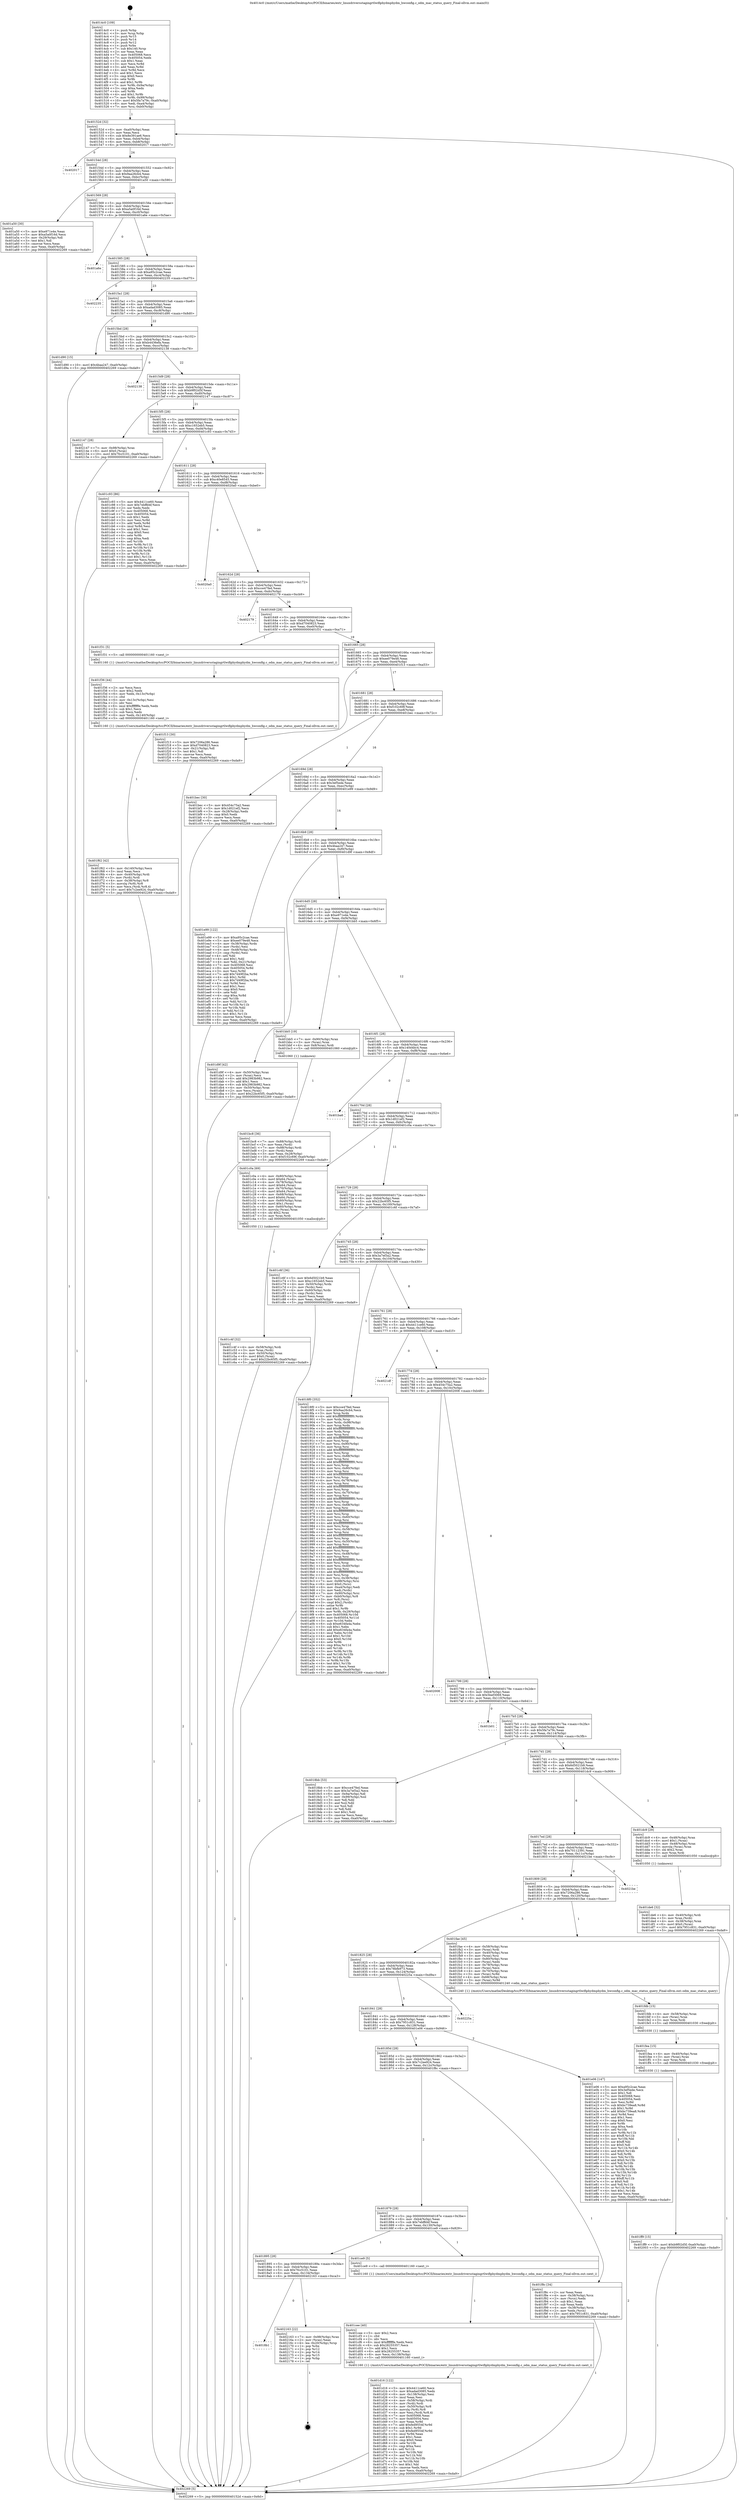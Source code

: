 digraph "0x4014c0" {
  label = "0x4014c0 (/mnt/c/Users/mathe/Desktop/tcc/POCII/binaries/extr_linuxdriversstagingrtlwifiphydmphydm_hwconfig.c_odm_mac_status_query_Final-ollvm.out::main(0))"
  labelloc = "t"
  node[shape=record]

  Entry [label="",width=0.3,height=0.3,shape=circle,fillcolor=black,style=filled]
  "0x40152d" [label="{
     0x40152d [32]\l
     | [instrs]\l
     &nbsp;&nbsp;0x40152d \<+6\>: mov -0xa0(%rbp),%eax\l
     &nbsp;&nbsp;0x401533 \<+2\>: mov %eax,%ecx\l
     &nbsp;&nbsp;0x401535 \<+6\>: sub $0x8e391ae6,%ecx\l
     &nbsp;&nbsp;0x40153b \<+6\>: mov %eax,-0xb4(%rbp)\l
     &nbsp;&nbsp;0x401541 \<+6\>: mov %ecx,-0xb8(%rbp)\l
     &nbsp;&nbsp;0x401547 \<+6\>: je 0000000000402017 \<main+0xb57\>\l
  }"]
  "0x402017" [label="{
     0x402017\l
  }", style=dashed]
  "0x40154d" [label="{
     0x40154d [28]\l
     | [instrs]\l
     &nbsp;&nbsp;0x40154d \<+5\>: jmp 0000000000401552 \<main+0x92\>\l
     &nbsp;&nbsp;0x401552 \<+6\>: mov -0xb4(%rbp),%eax\l
     &nbsp;&nbsp;0x401558 \<+5\>: sub $0x9aa26cb4,%eax\l
     &nbsp;&nbsp;0x40155d \<+6\>: mov %eax,-0xbc(%rbp)\l
     &nbsp;&nbsp;0x401563 \<+6\>: je 0000000000401a50 \<main+0x590\>\l
  }"]
  Exit [label="",width=0.3,height=0.3,shape=circle,fillcolor=black,style=filled,peripheries=2]
  "0x401a50" [label="{
     0x401a50 [30]\l
     | [instrs]\l
     &nbsp;&nbsp;0x401a50 \<+5\>: mov $0xe971e4e,%eax\l
     &nbsp;&nbsp;0x401a55 \<+5\>: mov $0xa5a0f16d,%ecx\l
     &nbsp;&nbsp;0x401a5a \<+3\>: mov -0x29(%rbp),%dl\l
     &nbsp;&nbsp;0x401a5d \<+3\>: test $0x1,%dl\l
     &nbsp;&nbsp;0x401a60 \<+3\>: cmovne %ecx,%eax\l
     &nbsp;&nbsp;0x401a63 \<+6\>: mov %eax,-0xa0(%rbp)\l
     &nbsp;&nbsp;0x401a69 \<+5\>: jmp 0000000000402269 \<main+0xda9\>\l
  }"]
  "0x401569" [label="{
     0x401569 [28]\l
     | [instrs]\l
     &nbsp;&nbsp;0x401569 \<+5\>: jmp 000000000040156e \<main+0xae\>\l
     &nbsp;&nbsp;0x40156e \<+6\>: mov -0xb4(%rbp),%eax\l
     &nbsp;&nbsp;0x401574 \<+5\>: sub $0xa5a0f16d,%eax\l
     &nbsp;&nbsp;0x401579 \<+6\>: mov %eax,-0xc0(%rbp)\l
     &nbsp;&nbsp;0x40157f \<+6\>: je 0000000000401a6e \<main+0x5ae\>\l
  }"]
  "0x4018b1" [label="{
     0x4018b1\l
  }", style=dashed]
  "0x401a6e" [label="{
     0x401a6e\l
  }", style=dashed]
  "0x401585" [label="{
     0x401585 [28]\l
     | [instrs]\l
     &nbsp;&nbsp;0x401585 \<+5\>: jmp 000000000040158a \<main+0xca\>\l
     &nbsp;&nbsp;0x40158a \<+6\>: mov -0xb4(%rbp),%eax\l
     &nbsp;&nbsp;0x401590 \<+5\>: sub $0xa95c2cae,%eax\l
     &nbsp;&nbsp;0x401595 \<+6\>: mov %eax,-0xc4(%rbp)\l
     &nbsp;&nbsp;0x40159b \<+6\>: je 0000000000402235 \<main+0xd75\>\l
  }"]
  "0x402163" [label="{
     0x402163 [22]\l
     | [instrs]\l
     &nbsp;&nbsp;0x402163 \<+7\>: mov -0x98(%rbp),%rax\l
     &nbsp;&nbsp;0x40216a \<+2\>: mov (%rax),%eax\l
     &nbsp;&nbsp;0x40216c \<+4\>: lea -0x20(%rbp),%rsp\l
     &nbsp;&nbsp;0x402170 \<+1\>: pop %rbx\l
     &nbsp;&nbsp;0x402171 \<+2\>: pop %r12\l
     &nbsp;&nbsp;0x402173 \<+2\>: pop %r14\l
     &nbsp;&nbsp;0x402175 \<+2\>: pop %r15\l
     &nbsp;&nbsp;0x402177 \<+1\>: pop %rbp\l
     &nbsp;&nbsp;0x402178 \<+1\>: ret\l
  }"]
  "0x402235" [label="{
     0x402235\l
  }", style=dashed]
  "0x4015a1" [label="{
     0x4015a1 [28]\l
     | [instrs]\l
     &nbsp;&nbsp;0x4015a1 \<+5\>: jmp 00000000004015a6 \<main+0xe6\>\l
     &nbsp;&nbsp;0x4015a6 \<+6\>: mov -0xb4(%rbp),%eax\l
     &nbsp;&nbsp;0x4015ac \<+5\>: sub $0xadad3085,%eax\l
     &nbsp;&nbsp;0x4015b1 \<+6\>: mov %eax,-0xc8(%rbp)\l
     &nbsp;&nbsp;0x4015b7 \<+6\>: je 0000000000401d90 \<main+0x8d0\>\l
  }"]
  "0x401ff9" [label="{
     0x401ff9 [15]\l
     | [instrs]\l
     &nbsp;&nbsp;0x401ff9 \<+10\>: movl $0xb9f02d5f,-0xa0(%rbp)\l
     &nbsp;&nbsp;0x402003 \<+5\>: jmp 0000000000402269 \<main+0xda9\>\l
  }"]
  "0x401d90" [label="{
     0x401d90 [15]\l
     | [instrs]\l
     &nbsp;&nbsp;0x401d90 \<+10\>: movl $0x4baa247,-0xa0(%rbp)\l
     &nbsp;&nbsp;0x401d9a \<+5\>: jmp 0000000000402269 \<main+0xda9\>\l
  }"]
  "0x4015bd" [label="{
     0x4015bd [28]\l
     | [instrs]\l
     &nbsp;&nbsp;0x4015bd \<+5\>: jmp 00000000004015c2 \<main+0x102\>\l
     &nbsp;&nbsp;0x4015c2 \<+6\>: mov -0xb4(%rbp),%eax\l
     &nbsp;&nbsp;0x4015c8 \<+5\>: sub $0xb4436efa,%eax\l
     &nbsp;&nbsp;0x4015cd \<+6\>: mov %eax,-0xcc(%rbp)\l
     &nbsp;&nbsp;0x4015d3 \<+6\>: je 0000000000402138 \<main+0xc78\>\l
  }"]
  "0x401fea" [label="{
     0x401fea [15]\l
     | [instrs]\l
     &nbsp;&nbsp;0x401fea \<+4\>: mov -0x40(%rbp),%rax\l
     &nbsp;&nbsp;0x401fee \<+3\>: mov (%rax),%rax\l
     &nbsp;&nbsp;0x401ff1 \<+3\>: mov %rax,%rdi\l
     &nbsp;&nbsp;0x401ff4 \<+5\>: call 0000000000401030 \<free@plt\>\l
     | [calls]\l
     &nbsp;&nbsp;0x401030 \{1\} (unknown)\l
  }"]
  "0x402138" [label="{
     0x402138\l
  }", style=dashed]
  "0x4015d9" [label="{
     0x4015d9 [28]\l
     | [instrs]\l
     &nbsp;&nbsp;0x4015d9 \<+5\>: jmp 00000000004015de \<main+0x11e\>\l
     &nbsp;&nbsp;0x4015de \<+6\>: mov -0xb4(%rbp),%eax\l
     &nbsp;&nbsp;0x4015e4 \<+5\>: sub $0xb9f02d5f,%eax\l
     &nbsp;&nbsp;0x4015e9 \<+6\>: mov %eax,-0xd0(%rbp)\l
     &nbsp;&nbsp;0x4015ef \<+6\>: je 0000000000402147 \<main+0xc87\>\l
  }"]
  "0x401fdb" [label="{
     0x401fdb [15]\l
     | [instrs]\l
     &nbsp;&nbsp;0x401fdb \<+4\>: mov -0x58(%rbp),%rax\l
     &nbsp;&nbsp;0x401fdf \<+3\>: mov (%rax),%rax\l
     &nbsp;&nbsp;0x401fe2 \<+3\>: mov %rax,%rdi\l
     &nbsp;&nbsp;0x401fe5 \<+5\>: call 0000000000401030 \<free@plt\>\l
     | [calls]\l
     &nbsp;&nbsp;0x401030 \{1\} (unknown)\l
  }"]
  "0x402147" [label="{
     0x402147 [28]\l
     | [instrs]\l
     &nbsp;&nbsp;0x402147 \<+7\>: mov -0x98(%rbp),%rax\l
     &nbsp;&nbsp;0x40214e \<+6\>: movl $0x0,(%rax)\l
     &nbsp;&nbsp;0x402154 \<+10\>: movl $0x7fcc5101,-0xa0(%rbp)\l
     &nbsp;&nbsp;0x40215e \<+5\>: jmp 0000000000402269 \<main+0xda9\>\l
  }"]
  "0x4015f5" [label="{
     0x4015f5 [28]\l
     | [instrs]\l
     &nbsp;&nbsp;0x4015f5 \<+5\>: jmp 00000000004015fa \<main+0x13a\>\l
     &nbsp;&nbsp;0x4015fa \<+6\>: mov -0xb4(%rbp),%eax\l
     &nbsp;&nbsp;0x401600 \<+5\>: sub $0xc1652eb5,%eax\l
     &nbsp;&nbsp;0x401605 \<+6\>: mov %eax,-0xd4(%rbp)\l
     &nbsp;&nbsp;0x40160b \<+6\>: je 0000000000401c93 \<main+0x7d3\>\l
  }"]
  "0x401f62" [label="{
     0x401f62 [42]\l
     | [instrs]\l
     &nbsp;&nbsp;0x401f62 \<+6\>: mov -0x140(%rbp),%ecx\l
     &nbsp;&nbsp;0x401f68 \<+3\>: imul %eax,%ecx\l
     &nbsp;&nbsp;0x401f6b \<+4\>: mov -0x40(%rbp),%rdi\l
     &nbsp;&nbsp;0x401f6f \<+3\>: mov (%rdi),%rdi\l
     &nbsp;&nbsp;0x401f72 \<+4\>: mov -0x38(%rbp),%r8\l
     &nbsp;&nbsp;0x401f76 \<+3\>: movslq (%r8),%r8\l
     &nbsp;&nbsp;0x401f79 \<+4\>: mov %ecx,(%rdi,%r8,4)\l
     &nbsp;&nbsp;0x401f7d \<+10\>: movl $0x7c2ee924,-0xa0(%rbp)\l
     &nbsp;&nbsp;0x401f87 \<+5\>: jmp 0000000000402269 \<main+0xda9\>\l
  }"]
  "0x401c93" [label="{
     0x401c93 [86]\l
     | [instrs]\l
     &nbsp;&nbsp;0x401c93 \<+5\>: mov $0x4411ce60,%eax\l
     &nbsp;&nbsp;0x401c98 \<+5\>: mov $0x7ebffd4f,%ecx\l
     &nbsp;&nbsp;0x401c9d \<+2\>: xor %edx,%edx\l
     &nbsp;&nbsp;0x401c9f \<+7\>: mov 0x405068,%esi\l
     &nbsp;&nbsp;0x401ca6 \<+7\>: mov 0x405054,%edi\l
     &nbsp;&nbsp;0x401cad \<+3\>: sub $0x1,%edx\l
     &nbsp;&nbsp;0x401cb0 \<+3\>: mov %esi,%r8d\l
     &nbsp;&nbsp;0x401cb3 \<+3\>: add %edx,%r8d\l
     &nbsp;&nbsp;0x401cb6 \<+4\>: imul %r8d,%esi\l
     &nbsp;&nbsp;0x401cba \<+3\>: and $0x1,%esi\l
     &nbsp;&nbsp;0x401cbd \<+3\>: cmp $0x0,%esi\l
     &nbsp;&nbsp;0x401cc0 \<+4\>: sete %r9b\l
     &nbsp;&nbsp;0x401cc4 \<+3\>: cmp $0xa,%edi\l
     &nbsp;&nbsp;0x401cc7 \<+4\>: setl %r10b\l
     &nbsp;&nbsp;0x401ccb \<+3\>: mov %r9b,%r11b\l
     &nbsp;&nbsp;0x401cce \<+3\>: and %r10b,%r11b\l
     &nbsp;&nbsp;0x401cd1 \<+3\>: xor %r10b,%r9b\l
     &nbsp;&nbsp;0x401cd4 \<+3\>: or %r9b,%r11b\l
     &nbsp;&nbsp;0x401cd7 \<+4\>: test $0x1,%r11b\l
     &nbsp;&nbsp;0x401cdb \<+3\>: cmovne %ecx,%eax\l
     &nbsp;&nbsp;0x401cde \<+6\>: mov %eax,-0xa0(%rbp)\l
     &nbsp;&nbsp;0x401ce4 \<+5\>: jmp 0000000000402269 \<main+0xda9\>\l
  }"]
  "0x401611" [label="{
     0x401611 [28]\l
     | [instrs]\l
     &nbsp;&nbsp;0x401611 \<+5\>: jmp 0000000000401616 \<main+0x156\>\l
     &nbsp;&nbsp;0x401616 \<+6\>: mov -0xb4(%rbp),%eax\l
     &nbsp;&nbsp;0x40161c \<+5\>: sub $0xc40e8545,%eax\l
     &nbsp;&nbsp;0x401621 \<+6\>: mov %eax,-0xd8(%rbp)\l
     &nbsp;&nbsp;0x401627 \<+6\>: je 00000000004020a0 \<main+0xbe0\>\l
  }"]
  "0x401f36" [label="{
     0x401f36 [44]\l
     | [instrs]\l
     &nbsp;&nbsp;0x401f36 \<+2\>: xor %ecx,%ecx\l
     &nbsp;&nbsp;0x401f38 \<+5\>: mov $0x2,%edx\l
     &nbsp;&nbsp;0x401f3d \<+6\>: mov %edx,-0x13c(%rbp)\l
     &nbsp;&nbsp;0x401f43 \<+1\>: cltd\l
     &nbsp;&nbsp;0x401f44 \<+6\>: mov -0x13c(%rbp),%esi\l
     &nbsp;&nbsp;0x401f4a \<+2\>: idiv %esi\l
     &nbsp;&nbsp;0x401f4c \<+6\>: imul $0xfffffffe,%edx,%edx\l
     &nbsp;&nbsp;0x401f52 \<+3\>: sub $0x1,%ecx\l
     &nbsp;&nbsp;0x401f55 \<+2\>: sub %ecx,%edx\l
     &nbsp;&nbsp;0x401f57 \<+6\>: mov %edx,-0x140(%rbp)\l
     &nbsp;&nbsp;0x401f5d \<+5\>: call 0000000000401160 \<next_i\>\l
     | [calls]\l
     &nbsp;&nbsp;0x401160 \{1\} (/mnt/c/Users/mathe/Desktop/tcc/POCII/binaries/extr_linuxdriversstagingrtlwifiphydmphydm_hwconfig.c_odm_mac_status_query_Final-ollvm.out::next_i)\l
  }"]
  "0x4020a0" [label="{
     0x4020a0\l
  }", style=dashed]
  "0x40162d" [label="{
     0x40162d [28]\l
     | [instrs]\l
     &nbsp;&nbsp;0x40162d \<+5\>: jmp 0000000000401632 \<main+0x172\>\l
     &nbsp;&nbsp;0x401632 \<+6\>: mov -0xb4(%rbp),%eax\l
     &nbsp;&nbsp;0x401638 \<+5\>: sub $0xcce47fed,%eax\l
     &nbsp;&nbsp;0x40163d \<+6\>: mov %eax,-0xdc(%rbp)\l
     &nbsp;&nbsp;0x401643 \<+6\>: je 0000000000402179 \<main+0xcb9\>\l
  }"]
  "0x401de6" [label="{
     0x401de6 [32]\l
     | [instrs]\l
     &nbsp;&nbsp;0x401de6 \<+4\>: mov -0x40(%rbp),%rdi\l
     &nbsp;&nbsp;0x401dea \<+3\>: mov %rax,(%rdi)\l
     &nbsp;&nbsp;0x401ded \<+4\>: mov -0x38(%rbp),%rax\l
     &nbsp;&nbsp;0x401df1 \<+6\>: movl $0x0,(%rax)\l
     &nbsp;&nbsp;0x401df7 \<+10\>: movl $0x7951c831,-0xa0(%rbp)\l
     &nbsp;&nbsp;0x401e01 \<+5\>: jmp 0000000000402269 \<main+0xda9\>\l
  }"]
  "0x402179" [label="{
     0x402179\l
  }", style=dashed]
  "0x401649" [label="{
     0x401649 [28]\l
     | [instrs]\l
     &nbsp;&nbsp;0x401649 \<+5\>: jmp 000000000040164e \<main+0x18e\>\l
     &nbsp;&nbsp;0x40164e \<+6\>: mov -0xb4(%rbp),%eax\l
     &nbsp;&nbsp;0x401654 \<+5\>: sub $0xd7040823,%eax\l
     &nbsp;&nbsp;0x401659 \<+6\>: mov %eax,-0xe0(%rbp)\l
     &nbsp;&nbsp;0x40165f \<+6\>: je 0000000000401f31 \<main+0xa71\>\l
  }"]
  "0x401d16" [label="{
     0x401d16 [122]\l
     | [instrs]\l
     &nbsp;&nbsp;0x401d16 \<+5\>: mov $0x4411ce60,%ecx\l
     &nbsp;&nbsp;0x401d1b \<+5\>: mov $0xadad3085,%edx\l
     &nbsp;&nbsp;0x401d20 \<+6\>: mov -0x138(%rbp),%esi\l
     &nbsp;&nbsp;0x401d26 \<+3\>: imul %eax,%esi\l
     &nbsp;&nbsp;0x401d29 \<+4\>: mov -0x58(%rbp),%rdi\l
     &nbsp;&nbsp;0x401d2d \<+3\>: mov (%rdi),%rdi\l
     &nbsp;&nbsp;0x401d30 \<+4\>: mov -0x50(%rbp),%r8\l
     &nbsp;&nbsp;0x401d34 \<+3\>: movslq (%r8),%r8\l
     &nbsp;&nbsp;0x401d37 \<+4\>: mov %esi,(%rdi,%r8,4)\l
     &nbsp;&nbsp;0x401d3b \<+7\>: mov 0x405068,%eax\l
     &nbsp;&nbsp;0x401d42 \<+7\>: mov 0x405054,%esi\l
     &nbsp;&nbsp;0x401d49 \<+3\>: mov %eax,%r9d\l
     &nbsp;&nbsp;0x401d4c \<+7\>: add $0xfed9554f,%r9d\l
     &nbsp;&nbsp;0x401d53 \<+4\>: sub $0x1,%r9d\l
     &nbsp;&nbsp;0x401d57 \<+7\>: sub $0xfed9554f,%r9d\l
     &nbsp;&nbsp;0x401d5e \<+4\>: imul %r9d,%eax\l
     &nbsp;&nbsp;0x401d62 \<+3\>: and $0x1,%eax\l
     &nbsp;&nbsp;0x401d65 \<+3\>: cmp $0x0,%eax\l
     &nbsp;&nbsp;0x401d68 \<+4\>: sete %r10b\l
     &nbsp;&nbsp;0x401d6c \<+3\>: cmp $0xa,%esi\l
     &nbsp;&nbsp;0x401d6f \<+4\>: setl %r11b\l
     &nbsp;&nbsp;0x401d73 \<+3\>: mov %r10b,%bl\l
     &nbsp;&nbsp;0x401d76 \<+3\>: and %r11b,%bl\l
     &nbsp;&nbsp;0x401d79 \<+3\>: xor %r11b,%r10b\l
     &nbsp;&nbsp;0x401d7c \<+3\>: or %r10b,%bl\l
     &nbsp;&nbsp;0x401d7f \<+3\>: test $0x1,%bl\l
     &nbsp;&nbsp;0x401d82 \<+3\>: cmovne %edx,%ecx\l
     &nbsp;&nbsp;0x401d85 \<+6\>: mov %ecx,-0xa0(%rbp)\l
     &nbsp;&nbsp;0x401d8b \<+5\>: jmp 0000000000402269 \<main+0xda9\>\l
  }"]
  "0x401f31" [label="{
     0x401f31 [5]\l
     | [instrs]\l
     &nbsp;&nbsp;0x401f31 \<+5\>: call 0000000000401160 \<next_i\>\l
     | [calls]\l
     &nbsp;&nbsp;0x401160 \{1\} (/mnt/c/Users/mathe/Desktop/tcc/POCII/binaries/extr_linuxdriversstagingrtlwifiphydmphydm_hwconfig.c_odm_mac_status_query_Final-ollvm.out::next_i)\l
  }"]
  "0x401665" [label="{
     0x401665 [28]\l
     | [instrs]\l
     &nbsp;&nbsp;0x401665 \<+5\>: jmp 000000000040166a \<main+0x1aa\>\l
     &nbsp;&nbsp;0x40166a \<+6\>: mov -0xb4(%rbp),%eax\l
     &nbsp;&nbsp;0x401670 \<+5\>: sub $0xee079e48,%eax\l
     &nbsp;&nbsp;0x401675 \<+6\>: mov %eax,-0xe4(%rbp)\l
     &nbsp;&nbsp;0x40167b \<+6\>: je 0000000000401f13 \<main+0xa53\>\l
  }"]
  "0x401cee" [label="{
     0x401cee [40]\l
     | [instrs]\l
     &nbsp;&nbsp;0x401cee \<+5\>: mov $0x2,%ecx\l
     &nbsp;&nbsp;0x401cf3 \<+1\>: cltd\l
     &nbsp;&nbsp;0x401cf4 \<+2\>: idiv %ecx\l
     &nbsp;&nbsp;0x401cf6 \<+6\>: imul $0xfffffffe,%edx,%ecx\l
     &nbsp;&nbsp;0x401cfc \<+6\>: sub $0x28255357,%ecx\l
     &nbsp;&nbsp;0x401d02 \<+3\>: add $0x1,%ecx\l
     &nbsp;&nbsp;0x401d05 \<+6\>: add $0x28255357,%ecx\l
     &nbsp;&nbsp;0x401d0b \<+6\>: mov %ecx,-0x138(%rbp)\l
     &nbsp;&nbsp;0x401d11 \<+5\>: call 0000000000401160 \<next_i\>\l
     | [calls]\l
     &nbsp;&nbsp;0x401160 \{1\} (/mnt/c/Users/mathe/Desktop/tcc/POCII/binaries/extr_linuxdriversstagingrtlwifiphydmphydm_hwconfig.c_odm_mac_status_query_Final-ollvm.out::next_i)\l
  }"]
  "0x401f13" [label="{
     0x401f13 [30]\l
     | [instrs]\l
     &nbsp;&nbsp;0x401f13 \<+5\>: mov $0x7206a286,%eax\l
     &nbsp;&nbsp;0x401f18 \<+5\>: mov $0xd7040823,%ecx\l
     &nbsp;&nbsp;0x401f1d \<+3\>: mov -0x21(%rbp),%dl\l
     &nbsp;&nbsp;0x401f20 \<+3\>: test $0x1,%dl\l
     &nbsp;&nbsp;0x401f23 \<+3\>: cmovne %ecx,%eax\l
     &nbsp;&nbsp;0x401f26 \<+6\>: mov %eax,-0xa0(%rbp)\l
     &nbsp;&nbsp;0x401f2c \<+5\>: jmp 0000000000402269 \<main+0xda9\>\l
  }"]
  "0x401681" [label="{
     0x401681 [28]\l
     | [instrs]\l
     &nbsp;&nbsp;0x401681 \<+5\>: jmp 0000000000401686 \<main+0x1c6\>\l
     &nbsp;&nbsp;0x401686 \<+6\>: mov -0xb4(%rbp),%eax\l
     &nbsp;&nbsp;0x40168c \<+5\>: sub $0xf102c69f,%eax\l
     &nbsp;&nbsp;0x401691 \<+6\>: mov %eax,-0xe8(%rbp)\l
     &nbsp;&nbsp;0x401697 \<+6\>: je 0000000000401bec \<main+0x72c\>\l
  }"]
  "0x401895" [label="{
     0x401895 [28]\l
     | [instrs]\l
     &nbsp;&nbsp;0x401895 \<+5\>: jmp 000000000040189a \<main+0x3da\>\l
     &nbsp;&nbsp;0x40189a \<+6\>: mov -0xb4(%rbp),%eax\l
     &nbsp;&nbsp;0x4018a0 \<+5\>: sub $0x7fcc5101,%eax\l
     &nbsp;&nbsp;0x4018a5 \<+6\>: mov %eax,-0x134(%rbp)\l
     &nbsp;&nbsp;0x4018ab \<+6\>: je 0000000000402163 \<main+0xca3\>\l
  }"]
  "0x401bec" [label="{
     0x401bec [30]\l
     | [instrs]\l
     &nbsp;&nbsp;0x401bec \<+5\>: mov $0x454c75a2,%eax\l
     &nbsp;&nbsp;0x401bf1 \<+5\>: mov $0x1d021ef2,%ecx\l
     &nbsp;&nbsp;0x401bf6 \<+3\>: mov -0x28(%rbp),%edx\l
     &nbsp;&nbsp;0x401bf9 \<+3\>: cmp $0x0,%edx\l
     &nbsp;&nbsp;0x401bfc \<+3\>: cmove %ecx,%eax\l
     &nbsp;&nbsp;0x401bff \<+6\>: mov %eax,-0xa0(%rbp)\l
     &nbsp;&nbsp;0x401c05 \<+5\>: jmp 0000000000402269 \<main+0xda9\>\l
  }"]
  "0x40169d" [label="{
     0x40169d [28]\l
     | [instrs]\l
     &nbsp;&nbsp;0x40169d \<+5\>: jmp 00000000004016a2 \<main+0x1e2\>\l
     &nbsp;&nbsp;0x4016a2 \<+6\>: mov -0xb4(%rbp),%eax\l
     &nbsp;&nbsp;0x4016a8 \<+5\>: sub $0x3ef5ede,%eax\l
     &nbsp;&nbsp;0x4016ad \<+6\>: mov %eax,-0xec(%rbp)\l
     &nbsp;&nbsp;0x4016b3 \<+6\>: je 0000000000401e99 \<main+0x9d9\>\l
  }"]
  "0x401ce9" [label="{
     0x401ce9 [5]\l
     | [instrs]\l
     &nbsp;&nbsp;0x401ce9 \<+5\>: call 0000000000401160 \<next_i\>\l
     | [calls]\l
     &nbsp;&nbsp;0x401160 \{1\} (/mnt/c/Users/mathe/Desktop/tcc/POCII/binaries/extr_linuxdriversstagingrtlwifiphydmphydm_hwconfig.c_odm_mac_status_query_Final-ollvm.out::next_i)\l
  }"]
  "0x401e99" [label="{
     0x401e99 [122]\l
     | [instrs]\l
     &nbsp;&nbsp;0x401e99 \<+5\>: mov $0xa95c2cae,%eax\l
     &nbsp;&nbsp;0x401e9e \<+5\>: mov $0xee079e48,%ecx\l
     &nbsp;&nbsp;0x401ea3 \<+4\>: mov -0x38(%rbp),%rdx\l
     &nbsp;&nbsp;0x401ea7 \<+2\>: mov (%rdx),%esi\l
     &nbsp;&nbsp;0x401ea9 \<+4\>: mov -0x48(%rbp),%rdx\l
     &nbsp;&nbsp;0x401ead \<+2\>: cmp (%rdx),%esi\l
     &nbsp;&nbsp;0x401eaf \<+4\>: setl %dil\l
     &nbsp;&nbsp;0x401eb3 \<+4\>: and $0x1,%dil\l
     &nbsp;&nbsp;0x401eb7 \<+4\>: mov %dil,-0x21(%rbp)\l
     &nbsp;&nbsp;0x401ebb \<+7\>: mov 0x405068,%esi\l
     &nbsp;&nbsp;0x401ec2 \<+8\>: mov 0x405054,%r8d\l
     &nbsp;&nbsp;0x401eca \<+3\>: mov %esi,%r9d\l
     &nbsp;&nbsp;0x401ecd \<+7\>: add $0x7d49f2ba,%r9d\l
     &nbsp;&nbsp;0x401ed4 \<+4\>: sub $0x1,%r9d\l
     &nbsp;&nbsp;0x401ed8 \<+7\>: sub $0x7d49f2ba,%r9d\l
     &nbsp;&nbsp;0x401edf \<+4\>: imul %r9d,%esi\l
     &nbsp;&nbsp;0x401ee3 \<+3\>: and $0x1,%esi\l
     &nbsp;&nbsp;0x401ee6 \<+3\>: cmp $0x0,%esi\l
     &nbsp;&nbsp;0x401ee9 \<+4\>: sete %dil\l
     &nbsp;&nbsp;0x401eed \<+4\>: cmp $0xa,%r8d\l
     &nbsp;&nbsp;0x401ef1 \<+4\>: setl %r10b\l
     &nbsp;&nbsp;0x401ef5 \<+3\>: mov %dil,%r11b\l
     &nbsp;&nbsp;0x401ef8 \<+3\>: and %r10b,%r11b\l
     &nbsp;&nbsp;0x401efb \<+3\>: xor %r10b,%dil\l
     &nbsp;&nbsp;0x401efe \<+3\>: or %dil,%r11b\l
     &nbsp;&nbsp;0x401f01 \<+4\>: test $0x1,%r11b\l
     &nbsp;&nbsp;0x401f05 \<+3\>: cmovne %ecx,%eax\l
     &nbsp;&nbsp;0x401f08 \<+6\>: mov %eax,-0xa0(%rbp)\l
     &nbsp;&nbsp;0x401f0e \<+5\>: jmp 0000000000402269 \<main+0xda9\>\l
  }"]
  "0x4016b9" [label="{
     0x4016b9 [28]\l
     | [instrs]\l
     &nbsp;&nbsp;0x4016b9 \<+5\>: jmp 00000000004016be \<main+0x1fe\>\l
     &nbsp;&nbsp;0x4016be \<+6\>: mov -0xb4(%rbp),%eax\l
     &nbsp;&nbsp;0x4016c4 \<+5\>: sub $0x4baa247,%eax\l
     &nbsp;&nbsp;0x4016c9 \<+6\>: mov %eax,-0xf0(%rbp)\l
     &nbsp;&nbsp;0x4016cf \<+6\>: je 0000000000401d9f \<main+0x8df\>\l
  }"]
  "0x401879" [label="{
     0x401879 [28]\l
     | [instrs]\l
     &nbsp;&nbsp;0x401879 \<+5\>: jmp 000000000040187e \<main+0x3be\>\l
     &nbsp;&nbsp;0x40187e \<+6\>: mov -0xb4(%rbp),%eax\l
     &nbsp;&nbsp;0x401884 \<+5\>: sub $0x7ebffd4f,%eax\l
     &nbsp;&nbsp;0x401889 \<+6\>: mov %eax,-0x130(%rbp)\l
     &nbsp;&nbsp;0x40188f \<+6\>: je 0000000000401ce9 \<main+0x829\>\l
  }"]
  "0x401d9f" [label="{
     0x401d9f [42]\l
     | [instrs]\l
     &nbsp;&nbsp;0x401d9f \<+4\>: mov -0x50(%rbp),%rax\l
     &nbsp;&nbsp;0x401da3 \<+2\>: mov (%rax),%ecx\l
     &nbsp;&nbsp;0x401da5 \<+6\>: add $0x2983b982,%ecx\l
     &nbsp;&nbsp;0x401dab \<+3\>: add $0x1,%ecx\l
     &nbsp;&nbsp;0x401dae \<+6\>: sub $0x2983b982,%ecx\l
     &nbsp;&nbsp;0x401db4 \<+4\>: mov -0x50(%rbp),%rax\l
     &nbsp;&nbsp;0x401db8 \<+2\>: mov %ecx,(%rax)\l
     &nbsp;&nbsp;0x401dba \<+10\>: movl $0x22bc65f5,-0xa0(%rbp)\l
     &nbsp;&nbsp;0x401dc4 \<+5\>: jmp 0000000000402269 \<main+0xda9\>\l
  }"]
  "0x4016d5" [label="{
     0x4016d5 [28]\l
     | [instrs]\l
     &nbsp;&nbsp;0x4016d5 \<+5\>: jmp 00000000004016da \<main+0x21a\>\l
     &nbsp;&nbsp;0x4016da \<+6\>: mov -0xb4(%rbp),%eax\l
     &nbsp;&nbsp;0x4016e0 \<+5\>: sub $0xe971e4e,%eax\l
     &nbsp;&nbsp;0x4016e5 \<+6\>: mov %eax,-0xf4(%rbp)\l
     &nbsp;&nbsp;0x4016eb \<+6\>: je 0000000000401bb5 \<main+0x6f5\>\l
  }"]
  "0x401f8c" [label="{
     0x401f8c [34]\l
     | [instrs]\l
     &nbsp;&nbsp;0x401f8c \<+2\>: xor %eax,%eax\l
     &nbsp;&nbsp;0x401f8e \<+4\>: mov -0x38(%rbp),%rcx\l
     &nbsp;&nbsp;0x401f92 \<+2\>: mov (%rcx),%edx\l
     &nbsp;&nbsp;0x401f94 \<+3\>: sub $0x1,%eax\l
     &nbsp;&nbsp;0x401f97 \<+2\>: sub %eax,%edx\l
     &nbsp;&nbsp;0x401f99 \<+4\>: mov -0x38(%rbp),%rcx\l
     &nbsp;&nbsp;0x401f9d \<+2\>: mov %edx,(%rcx)\l
     &nbsp;&nbsp;0x401f9f \<+10\>: movl $0x7951c831,-0xa0(%rbp)\l
     &nbsp;&nbsp;0x401fa9 \<+5\>: jmp 0000000000402269 \<main+0xda9\>\l
  }"]
  "0x401bb5" [label="{
     0x401bb5 [19]\l
     | [instrs]\l
     &nbsp;&nbsp;0x401bb5 \<+7\>: mov -0x90(%rbp),%rax\l
     &nbsp;&nbsp;0x401bbc \<+3\>: mov (%rax),%rax\l
     &nbsp;&nbsp;0x401bbf \<+4\>: mov 0x8(%rax),%rdi\l
     &nbsp;&nbsp;0x401bc3 \<+5\>: call 0000000000401060 \<atoi@plt\>\l
     | [calls]\l
     &nbsp;&nbsp;0x401060 \{1\} (unknown)\l
  }"]
  "0x4016f1" [label="{
     0x4016f1 [28]\l
     | [instrs]\l
     &nbsp;&nbsp;0x4016f1 \<+5\>: jmp 00000000004016f6 \<main+0x236\>\l
     &nbsp;&nbsp;0x4016f6 \<+6\>: mov -0xb4(%rbp),%eax\l
     &nbsp;&nbsp;0x4016fc \<+5\>: sub $0x140d4bc4,%eax\l
     &nbsp;&nbsp;0x401701 \<+6\>: mov %eax,-0xf8(%rbp)\l
     &nbsp;&nbsp;0x401707 \<+6\>: je 0000000000401ba6 \<main+0x6e6\>\l
  }"]
  "0x40185d" [label="{
     0x40185d [28]\l
     | [instrs]\l
     &nbsp;&nbsp;0x40185d \<+5\>: jmp 0000000000401862 \<main+0x3a2\>\l
     &nbsp;&nbsp;0x401862 \<+6\>: mov -0xb4(%rbp),%eax\l
     &nbsp;&nbsp;0x401868 \<+5\>: sub $0x7c2ee924,%eax\l
     &nbsp;&nbsp;0x40186d \<+6\>: mov %eax,-0x12c(%rbp)\l
     &nbsp;&nbsp;0x401873 \<+6\>: je 0000000000401f8c \<main+0xacc\>\l
  }"]
  "0x401ba6" [label="{
     0x401ba6\l
  }", style=dashed]
  "0x40170d" [label="{
     0x40170d [28]\l
     | [instrs]\l
     &nbsp;&nbsp;0x40170d \<+5\>: jmp 0000000000401712 \<main+0x252\>\l
     &nbsp;&nbsp;0x401712 \<+6\>: mov -0xb4(%rbp),%eax\l
     &nbsp;&nbsp;0x401718 \<+5\>: sub $0x1d021ef2,%eax\l
     &nbsp;&nbsp;0x40171d \<+6\>: mov %eax,-0xfc(%rbp)\l
     &nbsp;&nbsp;0x401723 \<+6\>: je 0000000000401c0a \<main+0x74a\>\l
  }"]
  "0x401e06" [label="{
     0x401e06 [147]\l
     | [instrs]\l
     &nbsp;&nbsp;0x401e06 \<+5\>: mov $0xa95c2cae,%eax\l
     &nbsp;&nbsp;0x401e0b \<+5\>: mov $0x3ef5ede,%ecx\l
     &nbsp;&nbsp;0x401e10 \<+2\>: mov $0x1,%dl\l
     &nbsp;&nbsp;0x401e12 \<+7\>: mov 0x405068,%esi\l
     &nbsp;&nbsp;0x401e19 \<+7\>: mov 0x405054,%edi\l
     &nbsp;&nbsp;0x401e20 \<+3\>: mov %esi,%r8d\l
     &nbsp;&nbsp;0x401e23 \<+7\>: sub $0xbc739ea8,%r8d\l
     &nbsp;&nbsp;0x401e2a \<+4\>: sub $0x1,%r8d\l
     &nbsp;&nbsp;0x401e2e \<+7\>: add $0xbc739ea8,%r8d\l
     &nbsp;&nbsp;0x401e35 \<+4\>: imul %r8d,%esi\l
     &nbsp;&nbsp;0x401e39 \<+3\>: and $0x1,%esi\l
     &nbsp;&nbsp;0x401e3c \<+3\>: cmp $0x0,%esi\l
     &nbsp;&nbsp;0x401e3f \<+4\>: sete %r9b\l
     &nbsp;&nbsp;0x401e43 \<+3\>: cmp $0xa,%edi\l
     &nbsp;&nbsp;0x401e46 \<+4\>: setl %r10b\l
     &nbsp;&nbsp;0x401e4a \<+3\>: mov %r9b,%r11b\l
     &nbsp;&nbsp;0x401e4d \<+4\>: xor $0xff,%r11b\l
     &nbsp;&nbsp;0x401e51 \<+3\>: mov %r10b,%bl\l
     &nbsp;&nbsp;0x401e54 \<+3\>: xor $0xff,%bl\l
     &nbsp;&nbsp;0x401e57 \<+3\>: xor $0x0,%dl\l
     &nbsp;&nbsp;0x401e5a \<+3\>: mov %r11b,%r14b\l
     &nbsp;&nbsp;0x401e5d \<+4\>: and $0x0,%r14b\l
     &nbsp;&nbsp;0x401e61 \<+3\>: and %dl,%r9b\l
     &nbsp;&nbsp;0x401e64 \<+3\>: mov %bl,%r15b\l
     &nbsp;&nbsp;0x401e67 \<+4\>: and $0x0,%r15b\l
     &nbsp;&nbsp;0x401e6b \<+3\>: and %dl,%r10b\l
     &nbsp;&nbsp;0x401e6e \<+3\>: or %r9b,%r14b\l
     &nbsp;&nbsp;0x401e71 \<+3\>: or %r10b,%r15b\l
     &nbsp;&nbsp;0x401e74 \<+3\>: xor %r15b,%r14b\l
     &nbsp;&nbsp;0x401e77 \<+3\>: or %bl,%r11b\l
     &nbsp;&nbsp;0x401e7a \<+4\>: xor $0xff,%r11b\l
     &nbsp;&nbsp;0x401e7e \<+3\>: or $0x0,%dl\l
     &nbsp;&nbsp;0x401e81 \<+3\>: and %dl,%r11b\l
     &nbsp;&nbsp;0x401e84 \<+3\>: or %r11b,%r14b\l
     &nbsp;&nbsp;0x401e87 \<+4\>: test $0x1,%r14b\l
     &nbsp;&nbsp;0x401e8b \<+3\>: cmovne %ecx,%eax\l
     &nbsp;&nbsp;0x401e8e \<+6\>: mov %eax,-0xa0(%rbp)\l
     &nbsp;&nbsp;0x401e94 \<+5\>: jmp 0000000000402269 \<main+0xda9\>\l
  }"]
  "0x401c0a" [label="{
     0x401c0a [69]\l
     | [instrs]\l
     &nbsp;&nbsp;0x401c0a \<+4\>: mov -0x80(%rbp),%rax\l
     &nbsp;&nbsp;0x401c0e \<+6\>: movl $0x64,(%rax)\l
     &nbsp;&nbsp;0x401c14 \<+4\>: mov -0x78(%rbp),%rax\l
     &nbsp;&nbsp;0x401c18 \<+6\>: movl $0x64,(%rax)\l
     &nbsp;&nbsp;0x401c1e \<+4\>: mov -0x70(%rbp),%rax\l
     &nbsp;&nbsp;0x401c22 \<+6\>: movl $0x64,(%rax)\l
     &nbsp;&nbsp;0x401c28 \<+4\>: mov -0x68(%rbp),%rax\l
     &nbsp;&nbsp;0x401c2c \<+6\>: movl $0x64,(%rax)\l
     &nbsp;&nbsp;0x401c32 \<+4\>: mov -0x60(%rbp),%rax\l
     &nbsp;&nbsp;0x401c36 \<+6\>: movl $0x1,(%rax)\l
     &nbsp;&nbsp;0x401c3c \<+4\>: mov -0x60(%rbp),%rax\l
     &nbsp;&nbsp;0x401c40 \<+3\>: movslq (%rax),%rax\l
     &nbsp;&nbsp;0x401c43 \<+4\>: shl $0x2,%rax\l
     &nbsp;&nbsp;0x401c47 \<+3\>: mov %rax,%rdi\l
     &nbsp;&nbsp;0x401c4a \<+5\>: call 0000000000401050 \<malloc@plt\>\l
     | [calls]\l
     &nbsp;&nbsp;0x401050 \{1\} (unknown)\l
  }"]
  "0x401729" [label="{
     0x401729 [28]\l
     | [instrs]\l
     &nbsp;&nbsp;0x401729 \<+5\>: jmp 000000000040172e \<main+0x26e\>\l
     &nbsp;&nbsp;0x40172e \<+6\>: mov -0xb4(%rbp),%eax\l
     &nbsp;&nbsp;0x401734 \<+5\>: sub $0x22bc65f5,%eax\l
     &nbsp;&nbsp;0x401739 \<+6\>: mov %eax,-0x100(%rbp)\l
     &nbsp;&nbsp;0x40173f \<+6\>: je 0000000000401c6f \<main+0x7af\>\l
  }"]
  "0x401841" [label="{
     0x401841 [28]\l
     | [instrs]\l
     &nbsp;&nbsp;0x401841 \<+5\>: jmp 0000000000401846 \<main+0x386\>\l
     &nbsp;&nbsp;0x401846 \<+6\>: mov -0xb4(%rbp),%eax\l
     &nbsp;&nbsp;0x40184c \<+5\>: sub $0x7951c831,%eax\l
     &nbsp;&nbsp;0x401851 \<+6\>: mov %eax,-0x128(%rbp)\l
     &nbsp;&nbsp;0x401857 \<+6\>: je 0000000000401e06 \<main+0x946\>\l
  }"]
  "0x401c6f" [label="{
     0x401c6f [36]\l
     | [instrs]\l
     &nbsp;&nbsp;0x401c6f \<+5\>: mov $0x6d5021b9,%eax\l
     &nbsp;&nbsp;0x401c74 \<+5\>: mov $0xc1652eb5,%ecx\l
     &nbsp;&nbsp;0x401c79 \<+4\>: mov -0x50(%rbp),%rdx\l
     &nbsp;&nbsp;0x401c7d \<+2\>: mov (%rdx),%esi\l
     &nbsp;&nbsp;0x401c7f \<+4\>: mov -0x60(%rbp),%rdx\l
     &nbsp;&nbsp;0x401c83 \<+2\>: cmp (%rdx),%esi\l
     &nbsp;&nbsp;0x401c85 \<+3\>: cmovl %ecx,%eax\l
     &nbsp;&nbsp;0x401c88 \<+6\>: mov %eax,-0xa0(%rbp)\l
     &nbsp;&nbsp;0x401c8e \<+5\>: jmp 0000000000402269 \<main+0xda9\>\l
  }"]
  "0x401745" [label="{
     0x401745 [28]\l
     | [instrs]\l
     &nbsp;&nbsp;0x401745 \<+5\>: jmp 000000000040174a \<main+0x28a\>\l
     &nbsp;&nbsp;0x40174a \<+6\>: mov -0xb4(%rbp),%eax\l
     &nbsp;&nbsp;0x401750 \<+5\>: sub $0x3a7ef3a2,%eax\l
     &nbsp;&nbsp;0x401755 \<+6\>: mov %eax,-0x104(%rbp)\l
     &nbsp;&nbsp;0x40175b \<+6\>: je 00000000004018f0 \<main+0x430\>\l
  }"]
  "0x40225a" [label="{
     0x40225a\l
  }", style=dashed]
  "0x4018f0" [label="{
     0x4018f0 [352]\l
     | [instrs]\l
     &nbsp;&nbsp;0x4018f0 \<+5\>: mov $0xcce47fed,%eax\l
     &nbsp;&nbsp;0x4018f5 \<+5\>: mov $0x9aa26cb4,%ecx\l
     &nbsp;&nbsp;0x4018fa \<+3\>: mov %rsp,%rdx\l
     &nbsp;&nbsp;0x4018fd \<+4\>: add $0xfffffffffffffff0,%rdx\l
     &nbsp;&nbsp;0x401901 \<+3\>: mov %rdx,%rsp\l
     &nbsp;&nbsp;0x401904 \<+7\>: mov %rdx,-0x98(%rbp)\l
     &nbsp;&nbsp;0x40190b \<+3\>: mov %rsp,%rdx\l
     &nbsp;&nbsp;0x40190e \<+4\>: add $0xfffffffffffffff0,%rdx\l
     &nbsp;&nbsp;0x401912 \<+3\>: mov %rdx,%rsp\l
     &nbsp;&nbsp;0x401915 \<+3\>: mov %rsp,%rsi\l
     &nbsp;&nbsp;0x401918 \<+4\>: add $0xfffffffffffffff0,%rsi\l
     &nbsp;&nbsp;0x40191c \<+3\>: mov %rsi,%rsp\l
     &nbsp;&nbsp;0x40191f \<+7\>: mov %rsi,-0x90(%rbp)\l
     &nbsp;&nbsp;0x401926 \<+3\>: mov %rsp,%rsi\l
     &nbsp;&nbsp;0x401929 \<+4\>: add $0xfffffffffffffff0,%rsi\l
     &nbsp;&nbsp;0x40192d \<+3\>: mov %rsi,%rsp\l
     &nbsp;&nbsp;0x401930 \<+7\>: mov %rsi,-0x88(%rbp)\l
     &nbsp;&nbsp;0x401937 \<+3\>: mov %rsp,%rsi\l
     &nbsp;&nbsp;0x40193a \<+4\>: add $0xfffffffffffffff0,%rsi\l
     &nbsp;&nbsp;0x40193e \<+3\>: mov %rsi,%rsp\l
     &nbsp;&nbsp;0x401941 \<+4\>: mov %rsi,-0x80(%rbp)\l
     &nbsp;&nbsp;0x401945 \<+3\>: mov %rsp,%rsi\l
     &nbsp;&nbsp;0x401948 \<+4\>: add $0xfffffffffffffff0,%rsi\l
     &nbsp;&nbsp;0x40194c \<+3\>: mov %rsi,%rsp\l
     &nbsp;&nbsp;0x40194f \<+4\>: mov %rsi,-0x78(%rbp)\l
     &nbsp;&nbsp;0x401953 \<+3\>: mov %rsp,%rsi\l
     &nbsp;&nbsp;0x401956 \<+4\>: add $0xfffffffffffffff0,%rsi\l
     &nbsp;&nbsp;0x40195a \<+3\>: mov %rsi,%rsp\l
     &nbsp;&nbsp;0x40195d \<+4\>: mov %rsi,-0x70(%rbp)\l
     &nbsp;&nbsp;0x401961 \<+3\>: mov %rsp,%rsi\l
     &nbsp;&nbsp;0x401964 \<+4\>: add $0xfffffffffffffff0,%rsi\l
     &nbsp;&nbsp;0x401968 \<+3\>: mov %rsi,%rsp\l
     &nbsp;&nbsp;0x40196b \<+4\>: mov %rsi,-0x68(%rbp)\l
     &nbsp;&nbsp;0x40196f \<+3\>: mov %rsp,%rsi\l
     &nbsp;&nbsp;0x401972 \<+4\>: add $0xfffffffffffffff0,%rsi\l
     &nbsp;&nbsp;0x401976 \<+3\>: mov %rsi,%rsp\l
     &nbsp;&nbsp;0x401979 \<+4\>: mov %rsi,-0x60(%rbp)\l
     &nbsp;&nbsp;0x40197d \<+3\>: mov %rsp,%rsi\l
     &nbsp;&nbsp;0x401980 \<+4\>: add $0xfffffffffffffff0,%rsi\l
     &nbsp;&nbsp;0x401984 \<+3\>: mov %rsi,%rsp\l
     &nbsp;&nbsp;0x401987 \<+4\>: mov %rsi,-0x58(%rbp)\l
     &nbsp;&nbsp;0x40198b \<+3\>: mov %rsp,%rsi\l
     &nbsp;&nbsp;0x40198e \<+4\>: add $0xfffffffffffffff0,%rsi\l
     &nbsp;&nbsp;0x401992 \<+3\>: mov %rsi,%rsp\l
     &nbsp;&nbsp;0x401995 \<+4\>: mov %rsi,-0x50(%rbp)\l
     &nbsp;&nbsp;0x401999 \<+3\>: mov %rsp,%rsi\l
     &nbsp;&nbsp;0x40199c \<+4\>: add $0xfffffffffffffff0,%rsi\l
     &nbsp;&nbsp;0x4019a0 \<+3\>: mov %rsi,%rsp\l
     &nbsp;&nbsp;0x4019a3 \<+4\>: mov %rsi,-0x48(%rbp)\l
     &nbsp;&nbsp;0x4019a7 \<+3\>: mov %rsp,%rsi\l
     &nbsp;&nbsp;0x4019aa \<+4\>: add $0xfffffffffffffff0,%rsi\l
     &nbsp;&nbsp;0x4019ae \<+3\>: mov %rsi,%rsp\l
     &nbsp;&nbsp;0x4019b1 \<+4\>: mov %rsi,-0x40(%rbp)\l
     &nbsp;&nbsp;0x4019b5 \<+3\>: mov %rsp,%rsi\l
     &nbsp;&nbsp;0x4019b8 \<+4\>: add $0xfffffffffffffff0,%rsi\l
     &nbsp;&nbsp;0x4019bc \<+3\>: mov %rsi,%rsp\l
     &nbsp;&nbsp;0x4019bf \<+4\>: mov %rsi,-0x38(%rbp)\l
     &nbsp;&nbsp;0x4019c3 \<+7\>: mov -0x98(%rbp),%rsi\l
     &nbsp;&nbsp;0x4019ca \<+6\>: movl $0x0,(%rsi)\l
     &nbsp;&nbsp;0x4019d0 \<+6\>: mov -0xa4(%rbp),%edi\l
     &nbsp;&nbsp;0x4019d6 \<+2\>: mov %edi,(%rdx)\l
     &nbsp;&nbsp;0x4019d8 \<+7\>: mov -0x90(%rbp),%rsi\l
     &nbsp;&nbsp;0x4019df \<+7\>: mov -0xb0(%rbp),%r8\l
     &nbsp;&nbsp;0x4019e6 \<+3\>: mov %r8,(%rsi)\l
     &nbsp;&nbsp;0x4019e9 \<+3\>: cmpl $0x2,(%rdx)\l
     &nbsp;&nbsp;0x4019ec \<+4\>: setne %r9b\l
     &nbsp;&nbsp;0x4019f0 \<+4\>: and $0x1,%r9b\l
     &nbsp;&nbsp;0x4019f4 \<+4\>: mov %r9b,-0x29(%rbp)\l
     &nbsp;&nbsp;0x4019f8 \<+8\>: mov 0x405068,%r10d\l
     &nbsp;&nbsp;0x401a00 \<+8\>: mov 0x405054,%r11d\l
     &nbsp;&nbsp;0x401a08 \<+3\>: mov %r10d,%ebx\l
     &nbsp;&nbsp;0x401a0b \<+6\>: sub $0xe634fa4a,%ebx\l
     &nbsp;&nbsp;0x401a11 \<+3\>: sub $0x1,%ebx\l
     &nbsp;&nbsp;0x401a14 \<+6\>: add $0xe634fa4a,%ebx\l
     &nbsp;&nbsp;0x401a1a \<+4\>: imul %ebx,%r10d\l
     &nbsp;&nbsp;0x401a1e \<+4\>: and $0x1,%r10d\l
     &nbsp;&nbsp;0x401a22 \<+4\>: cmp $0x0,%r10d\l
     &nbsp;&nbsp;0x401a26 \<+4\>: sete %r9b\l
     &nbsp;&nbsp;0x401a2a \<+4\>: cmp $0xa,%r11d\l
     &nbsp;&nbsp;0x401a2e \<+4\>: setl %r14b\l
     &nbsp;&nbsp;0x401a32 \<+3\>: mov %r9b,%r15b\l
     &nbsp;&nbsp;0x401a35 \<+3\>: and %r14b,%r15b\l
     &nbsp;&nbsp;0x401a38 \<+3\>: xor %r14b,%r9b\l
     &nbsp;&nbsp;0x401a3b \<+3\>: or %r9b,%r15b\l
     &nbsp;&nbsp;0x401a3e \<+4\>: test $0x1,%r15b\l
     &nbsp;&nbsp;0x401a42 \<+3\>: cmovne %ecx,%eax\l
     &nbsp;&nbsp;0x401a45 \<+6\>: mov %eax,-0xa0(%rbp)\l
     &nbsp;&nbsp;0x401a4b \<+5\>: jmp 0000000000402269 \<main+0xda9\>\l
  }"]
  "0x401761" [label="{
     0x401761 [28]\l
     | [instrs]\l
     &nbsp;&nbsp;0x401761 \<+5\>: jmp 0000000000401766 \<main+0x2a6\>\l
     &nbsp;&nbsp;0x401766 \<+6\>: mov -0xb4(%rbp),%eax\l
     &nbsp;&nbsp;0x40176c \<+5\>: sub $0x4411ce60,%eax\l
     &nbsp;&nbsp;0x401771 \<+6\>: mov %eax,-0x108(%rbp)\l
     &nbsp;&nbsp;0x401777 \<+6\>: je 00000000004021df \<main+0xd1f\>\l
  }"]
  "0x401825" [label="{
     0x401825 [28]\l
     | [instrs]\l
     &nbsp;&nbsp;0x401825 \<+5\>: jmp 000000000040182a \<main+0x36a\>\l
     &nbsp;&nbsp;0x40182a \<+6\>: mov -0xb4(%rbp),%eax\l
     &nbsp;&nbsp;0x401830 \<+5\>: sub $0x78bfb973,%eax\l
     &nbsp;&nbsp;0x401835 \<+6\>: mov %eax,-0x124(%rbp)\l
     &nbsp;&nbsp;0x40183b \<+6\>: je 000000000040225a \<main+0xd9a\>\l
  }"]
  "0x4021df" [label="{
     0x4021df\l
  }", style=dashed]
  "0x40177d" [label="{
     0x40177d [28]\l
     | [instrs]\l
     &nbsp;&nbsp;0x40177d \<+5\>: jmp 0000000000401782 \<main+0x2c2\>\l
     &nbsp;&nbsp;0x401782 \<+6\>: mov -0xb4(%rbp),%eax\l
     &nbsp;&nbsp;0x401788 \<+5\>: sub $0x454c75a2,%eax\l
     &nbsp;&nbsp;0x40178d \<+6\>: mov %eax,-0x10c(%rbp)\l
     &nbsp;&nbsp;0x401793 \<+6\>: je 0000000000402008 \<main+0xb48\>\l
  }"]
  "0x401fae" [label="{
     0x401fae [45]\l
     | [instrs]\l
     &nbsp;&nbsp;0x401fae \<+4\>: mov -0x58(%rbp),%rax\l
     &nbsp;&nbsp;0x401fb2 \<+3\>: mov (%rax),%rdi\l
     &nbsp;&nbsp;0x401fb5 \<+4\>: mov -0x40(%rbp),%rax\l
     &nbsp;&nbsp;0x401fb9 \<+3\>: mov (%rax),%rsi\l
     &nbsp;&nbsp;0x401fbc \<+4\>: mov -0x80(%rbp),%rax\l
     &nbsp;&nbsp;0x401fc0 \<+2\>: mov (%rax),%edx\l
     &nbsp;&nbsp;0x401fc2 \<+4\>: mov -0x78(%rbp),%rax\l
     &nbsp;&nbsp;0x401fc6 \<+2\>: mov (%rax),%ecx\l
     &nbsp;&nbsp;0x401fc8 \<+4\>: mov -0x70(%rbp),%rax\l
     &nbsp;&nbsp;0x401fcc \<+3\>: mov (%rax),%r8d\l
     &nbsp;&nbsp;0x401fcf \<+4\>: mov -0x68(%rbp),%rax\l
     &nbsp;&nbsp;0x401fd3 \<+3\>: mov (%rax),%r9d\l
     &nbsp;&nbsp;0x401fd6 \<+5\>: call 0000000000401240 \<odm_mac_status_query\>\l
     | [calls]\l
     &nbsp;&nbsp;0x401240 \{1\} (/mnt/c/Users/mathe/Desktop/tcc/POCII/binaries/extr_linuxdriversstagingrtlwifiphydmphydm_hwconfig.c_odm_mac_status_query_Final-ollvm.out::odm_mac_status_query)\l
  }"]
  "0x402008" [label="{
     0x402008\l
  }", style=dashed]
  "0x401799" [label="{
     0x401799 [28]\l
     | [instrs]\l
     &nbsp;&nbsp;0x401799 \<+5\>: jmp 000000000040179e \<main+0x2de\>\l
     &nbsp;&nbsp;0x40179e \<+6\>: mov -0xb4(%rbp),%eax\l
     &nbsp;&nbsp;0x4017a4 \<+5\>: sub $0x5bef3069,%eax\l
     &nbsp;&nbsp;0x4017a9 \<+6\>: mov %eax,-0x110(%rbp)\l
     &nbsp;&nbsp;0x4017af \<+6\>: je 0000000000401b01 \<main+0x641\>\l
  }"]
  "0x401809" [label="{
     0x401809 [28]\l
     | [instrs]\l
     &nbsp;&nbsp;0x401809 \<+5\>: jmp 000000000040180e \<main+0x34e\>\l
     &nbsp;&nbsp;0x40180e \<+6\>: mov -0xb4(%rbp),%eax\l
     &nbsp;&nbsp;0x401814 \<+5\>: sub $0x7206a286,%eax\l
     &nbsp;&nbsp;0x401819 \<+6\>: mov %eax,-0x120(%rbp)\l
     &nbsp;&nbsp;0x40181f \<+6\>: je 0000000000401fae \<main+0xaee\>\l
  }"]
  "0x401b01" [label="{
     0x401b01\l
  }", style=dashed]
  "0x4017b5" [label="{
     0x4017b5 [28]\l
     | [instrs]\l
     &nbsp;&nbsp;0x4017b5 \<+5\>: jmp 00000000004017ba \<main+0x2fa\>\l
     &nbsp;&nbsp;0x4017ba \<+6\>: mov -0xb4(%rbp),%eax\l
     &nbsp;&nbsp;0x4017c0 \<+5\>: sub $0x5fa7a79c,%eax\l
     &nbsp;&nbsp;0x4017c5 \<+6\>: mov %eax,-0x114(%rbp)\l
     &nbsp;&nbsp;0x4017cb \<+6\>: je 00000000004018bb \<main+0x3fb\>\l
  }"]
  "0x4021be" [label="{
     0x4021be\l
  }", style=dashed]
  "0x4018bb" [label="{
     0x4018bb [53]\l
     | [instrs]\l
     &nbsp;&nbsp;0x4018bb \<+5\>: mov $0xcce47fed,%eax\l
     &nbsp;&nbsp;0x4018c0 \<+5\>: mov $0x3a7ef3a2,%ecx\l
     &nbsp;&nbsp;0x4018c5 \<+6\>: mov -0x9a(%rbp),%dl\l
     &nbsp;&nbsp;0x4018cb \<+7\>: mov -0x99(%rbp),%sil\l
     &nbsp;&nbsp;0x4018d2 \<+3\>: mov %dl,%dil\l
     &nbsp;&nbsp;0x4018d5 \<+3\>: and %sil,%dil\l
     &nbsp;&nbsp;0x4018d8 \<+3\>: xor %sil,%dl\l
     &nbsp;&nbsp;0x4018db \<+3\>: or %dl,%dil\l
     &nbsp;&nbsp;0x4018de \<+4\>: test $0x1,%dil\l
     &nbsp;&nbsp;0x4018e2 \<+3\>: cmovne %ecx,%eax\l
     &nbsp;&nbsp;0x4018e5 \<+6\>: mov %eax,-0xa0(%rbp)\l
     &nbsp;&nbsp;0x4018eb \<+5\>: jmp 0000000000402269 \<main+0xda9\>\l
  }"]
  "0x4017d1" [label="{
     0x4017d1 [28]\l
     | [instrs]\l
     &nbsp;&nbsp;0x4017d1 \<+5\>: jmp 00000000004017d6 \<main+0x316\>\l
     &nbsp;&nbsp;0x4017d6 \<+6\>: mov -0xb4(%rbp),%eax\l
     &nbsp;&nbsp;0x4017dc \<+5\>: sub $0x6d5021b9,%eax\l
     &nbsp;&nbsp;0x4017e1 \<+6\>: mov %eax,-0x118(%rbp)\l
     &nbsp;&nbsp;0x4017e7 \<+6\>: je 0000000000401dc9 \<main+0x909\>\l
  }"]
  "0x402269" [label="{
     0x402269 [5]\l
     | [instrs]\l
     &nbsp;&nbsp;0x402269 \<+5\>: jmp 000000000040152d \<main+0x6d\>\l
  }"]
  "0x4014c0" [label="{
     0x4014c0 [109]\l
     | [instrs]\l
     &nbsp;&nbsp;0x4014c0 \<+1\>: push %rbp\l
     &nbsp;&nbsp;0x4014c1 \<+3\>: mov %rsp,%rbp\l
     &nbsp;&nbsp;0x4014c4 \<+2\>: push %r15\l
     &nbsp;&nbsp;0x4014c6 \<+2\>: push %r14\l
     &nbsp;&nbsp;0x4014c8 \<+2\>: push %r12\l
     &nbsp;&nbsp;0x4014ca \<+1\>: push %rbx\l
     &nbsp;&nbsp;0x4014cb \<+7\>: sub $0x140,%rsp\l
     &nbsp;&nbsp;0x4014d2 \<+2\>: xor %eax,%eax\l
     &nbsp;&nbsp;0x4014d4 \<+7\>: mov 0x405068,%ecx\l
     &nbsp;&nbsp;0x4014db \<+7\>: mov 0x405054,%edx\l
     &nbsp;&nbsp;0x4014e2 \<+3\>: sub $0x1,%eax\l
     &nbsp;&nbsp;0x4014e5 \<+3\>: mov %ecx,%r8d\l
     &nbsp;&nbsp;0x4014e8 \<+3\>: add %eax,%r8d\l
     &nbsp;&nbsp;0x4014eb \<+4\>: imul %r8d,%ecx\l
     &nbsp;&nbsp;0x4014ef \<+3\>: and $0x1,%ecx\l
     &nbsp;&nbsp;0x4014f2 \<+3\>: cmp $0x0,%ecx\l
     &nbsp;&nbsp;0x4014f5 \<+4\>: sete %r9b\l
     &nbsp;&nbsp;0x4014f9 \<+4\>: and $0x1,%r9b\l
     &nbsp;&nbsp;0x4014fd \<+7\>: mov %r9b,-0x9a(%rbp)\l
     &nbsp;&nbsp;0x401504 \<+3\>: cmp $0xa,%edx\l
     &nbsp;&nbsp;0x401507 \<+4\>: setl %r9b\l
     &nbsp;&nbsp;0x40150b \<+4\>: and $0x1,%r9b\l
     &nbsp;&nbsp;0x40150f \<+7\>: mov %r9b,-0x99(%rbp)\l
     &nbsp;&nbsp;0x401516 \<+10\>: movl $0x5fa7a79c,-0xa0(%rbp)\l
     &nbsp;&nbsp;0x401520 \<+6\>: mov %edi,-0xa4(%rbp)\l
     &nbsp;&nbsp;0x401526 \<+7\>: mov %rsi,-0xb0(%rbp)\l
  }"]
  "0x4017ed" [label="{
     0x4017ed [28]\l
     | [instrs]\l
     &nbsp;&nbsp;0x4017ed \<+5\>: jmp 00000000004017f2 \<main+0x332\>\l
     &nbsp;&nbsp;0x4017f2 \<+6\>: mov -0xb4(%rbp),%eax\l
     &nbsp;&nbsp;0x4017f8 \<+5\>: sub $0x70112391,%eax\l
     &nbsp;&nbsp;0x4017fd \<+6\>: mov %eax,-0x11c(%rbp)\l
     &nbsp;&nbsp;0x401803 \<+6\>: je 00000000004021be \<main+0xcfe\>\l
  }"]
  "0x401bc8" [label="{
     0x401bc8 [36]\l
     | [instrs]\l
     &nbsp;&nbsp;0x401bc8 \<+7\>: mov -0x88(%rbp),%rdi\l
     &nbsp;&nbsp;0x401bcf \<+2\>: mov %eax,(%rdi)\l
     &nbsp;&nbsp;0x401bd1 \<+7\>: mov -0x88(%rbp),%rdi\l
     &nbsp;&nbsp;0x401bd8 \<+2\>: mov (%rdi),%eax\l
     &nbsp;&nbsp;0x401bda \<+3\>: mov %eax,-0x28(%rbp)\l
     &nbsp;&nbsp;0x401bdd \<+10\>: movl $0xf102c69f,-0xa0(%rbp)\l
     &nbsp;&nbsp;0x401be7 \<+5\>: jmp 0000000000402269 \<main+0xda9\>\l
  }"]
  "0x401c4f" [label="{
     0x401c4f [32]\l
     | [instrs]\l
     &nbsp;&nbsp;0x401c4f \<+4\>: mov -0x58(%rbp),%rdi\l
     &nbsp;&nbsp;0x401c53 \<+3\>: mov %rax,(%rdi)\l
     &nbsp;&nbsp;0x401c56 \<+4\>: mov -0x50(%rbp),%rax\l
     &nbsp;&nbsp;0x401c5a \<+6\>: movl $0x0,(%rax)\l
     &nbsp;&nbsp;0x401c60 \<+10\>: movl $0x22bc65f5,-0xa0(%rbp)\l
     &nbsp;&nbsp;0x401c6a \<+5\>: jmp 0000000000402269 \<main+0xda9\>\l
  }"]
  "0x401dc9" [label="{
     0x401dc9 [29]\l
     | [instrs]\l
     &nbsp;&nbsp;0x401dc9 \<+4\>: mov -0x48(%rbp),%rax\l
     &nbsp;&nbsp;0x401dcd \<+6\>: movl $0x1,(%rax)\l
     &nbsp;&nbsp;0x401dd3 \<+4\>: mov -0x48(%rbp),%rax\l
     &nbsp;&nbsp;0x401dd7 \<+3\>: movslq (%rax),%rax\l
     &nbsp;&nbsp;0x401dda \<+4\>: shl $0x2,%rax\l
     &nbsp;&nbsp;0x401dde \<+3\>: mov %rax,%rdi\l
     &nbsp;&nbsp;0x401de1 \<+5\>: call 0000000000401050 \<malloc@plt\>\l
     | [calls]\l
     &nbsp;&nbsp;0x401050 \{1\} (unknown)\l
  }"]
  Entry -> "0x4014c0" [label=" 1"]
  "0x40152d" -> "0x402017" [label=" 0"]
  "0x40152d" -> "0x40154d" [label=" 24"]
  "0x402163" -> Exit [label=" 1"]
  "0x40154d" -> "0x401a50" [label=" 1"]
  "0x40154d" -> "0x401569" [label=" 23"]
  "0x401895" -> "0x4018b1" [label=" 0"]
  "0x401569" -> "0x401a6e" [label=" 0"]
  "0x401569" -> "0x401585" [label=" 23"]
  "0x401895" -> "0x402163" [label=" 1"]
  "0x401585" -> "0x402235" [label=" 0"]
  "0x401585" -> "0x4015a1" [label=" 23"]
  "0x402147" -> "0x402269" [label=" 1"]
  "0x4015a1" -> "0x401d90" [label=" 1"]
  "0x4015a1" -> "0x4015bd" [label=" 22"]
  "0x401ff9" -> "0x402269" [label=" 1"]
  "0x4015bd" -> "0x402138" [label=" 0"]
  "0x4015bd" -> "0x4015d9" [label=" 22"]
  "0x401fea" -> "0x401ff9" [label=" 1"]
  "0x4015d9" -> "0x402147" [label=" 1"]
  "0x4015d9" -> "0x4015f5" [label=" 21"]
  "0x401fdb" -> "0x401fea" [label=" 1"]
  "0x4015f5" -> "0x401c93" [label=" 1"]
  "0x4015f5" -> "0x401611" [label=" 20"]
  "0x401fae" -> "0x401fdb" [label=" 1"]
  "0x401611" -> "0x4020a0" [label=" 0"]
  "0x401611" -> "0x40162d" [label=" 20"]
  "0x401f8c" -> "0x402269" [label=" 1"]
  "0x40162d" -> "0x402179" [label=" 0"]
  "0x40162d" -> "0x401649" [label=" 20"]
  "0x401f62" -> "0x402269" [label=" 1"]
  "0x401649" -> "0x401f31" [label=" 1"]
  "0x401649" -> "0x401665" [label=" 19"]
  "0x401f36" -> "0x401f62" [label=" 1"]
  "0x401665" -> "0x401f13" [label=" 2"]
  "0x401665" -> "0x401681" [label=" 17"]
  "0x401f31" -> "0x401f36" [label=" 1"]
  "0x401681" -> "0x401bec" [label=" 1"]
  "0x401681" -> "0x40169d" [label=" 16"]
  "0x401f13" -> "0x402269" [label=" 2"]
  "0x40169d" -> "0x401e99" [label=" 2"]
  "0x40169d" -> "0x4016b9" [label=" 14"]
  "0x401e99" -> "0x402269" [label=" 2"]
  "0x4016b9" -> "0x401d9f" [label=" 1"]
  "0x4016b9" -> "0x4016d5" [label=" 13"]
  "0x401de6" -> "0x402269" [label=" 1"]
  "0x4016d5" -> "0x401bb5" [label=" 1"]
  "0x4016d5" -> "0x4016f1" [label=" 12"]
  "0x401dc9" -> "0x401de6" [label=" 1"]
  "0x4016f1" -> "0x401ba6" [label=" 0"]
  "0x4016f1" -> "0x40170d" [label=" 12"]
  "0x401d90" -> "0x402269" [label=" 1"]
  "0x40170d" -> "0x401c0a" [label=" 1"]
  "0x40170d" -> "0x401729" [label=" 11"]
  "0x401d16" -> "0x402269" [label=" 1"]
  "0x401729" -> "0x401c6f" [label=" 2"]
  "0x401729" -> "0x401745" [label=" 9"]
  "0x401ce9" -> "0x401cee" [label=" 1"]
  "0x401745" -> "0x4018f0" [label=" 1"]
  "0x401745" -> "0x401761" [label=" 8"]
  "0x401879" -> "0x401895" [label=" 1"]
  "0x401761" -> "0x4021df" [label=" 0"]
  "0x401761" -> "0x40177d" [label=" 8"]
  "0x401e06" -> "0x402269" [label=" 2"]
  "0x40177d" -> "0x402008" [label=" 0"]
  "0x40177d" -> "0x401799" [label=" 8"]
  "0x40185d" -> "0x401879" [label=" 2"]
  "0x401799" -> "0x401b01" [label=" 0"]
  "0x401799" -> "0x4017b5" [label=" 8"]
  "0x401d9f" -> "0x402269" [label=" 1"]
  "0x4017b5" -> "0x4018bb" [label=" 1"]
  "0x4017b5" -> "0x4017d1" [label=" 7"]
  "0x4018bb" -> "0x402269" [label=" 1"]
  "0x4014c0" -> "0x40152d" [label=" 1"]
  "0x402269" -> "0x40152d" [label=" 23"]
  "0x401841" -> "0x40185d" [label=" 3"]
  "0x4018f0" -> "0x402269" [label=" 1"]
  "0x401a50" -> "0x402269" [label=" 1"]
  "0x401bb5" -> "0x401bc8" [label=" 1"]
  "0x401bc8" -> "0x402269" [label=" 1"]
  "0x401bec" -> "0x402269" [label=" 1"]
  "0x401c0a" -> "0x401c4f" [label=" 1"]
  "0x401c4f" -> "0x402269" [label=" 1"]
  "0x401c6f" -> "0x402269" [label=" 2"]
  "0x401c93" -> "0x402269" [label=" 1"]
  "0x401cee" -> "0x401d16" [label=" 1"]
  "0x4017d1" -> "0x401dc9" [label=" 1"]
  "0x4017d1" -> "0x4017ed" [label=" 6"]
  "0x401841" -> "0x401e06" [label=" 2"]
  "0x4017ed" -> "0x4021be" [label=" 0"]
  "0x4017ed" -> "0x401809" [label=" 6"]
  "0x40185d" -> "0x401f8c" [label=" 1"]
  "0x401809" -> "0x401fae" [label=" 1"]
  "0x401809" -> "0x401825" [label=" 5"]
  "0x401879" -> "0x401ce9" [label=" 1"]
  "0x401825" -> "0x40225a" [label=" 0"]
  "0x401825" -> "0x401841" [label=" 5"]
}
